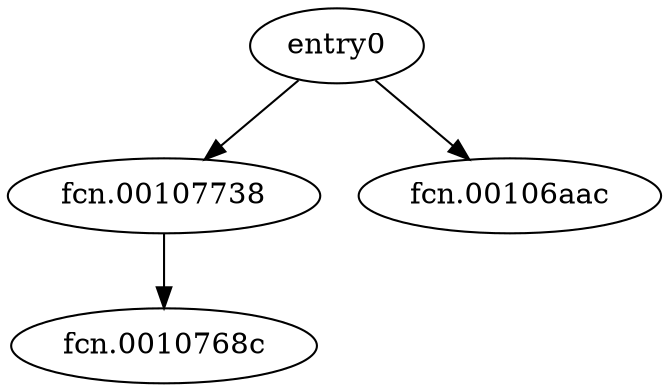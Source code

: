 digraph code {
  "0x00106a08" [label="entry0"];
  "0x00106a08" -> "0x00107738";
  "0x00107738" [label="fcn.00107738"];
  "0x00106a08" -> "0x00106aac";
  "0x00106aac" [label="fcn.00106aac"];
  "0x00107738" [label="fcn.00107738"];
  "0x00107738" -> "0x0010768c";
  "0x0010768c" [label="fcn.0010768c"];
}